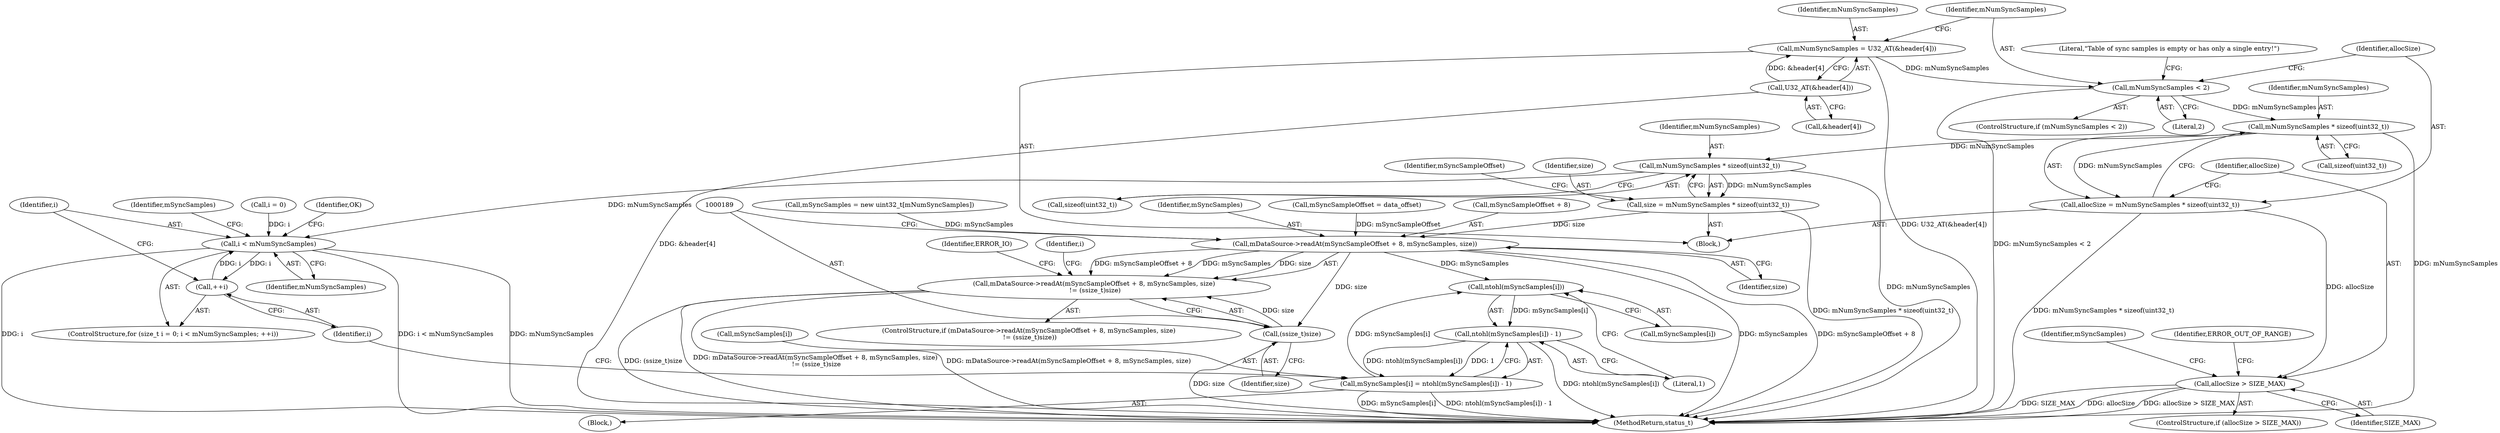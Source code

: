 digraph "1_Android_cf1581c66c2ad8c5b1aaca2e43e350cf5974f46d_0@API" {
"1000158" [label="(Call,mNumSyncSamples * sizeof(uint32_t))"];
"1000149" [label="(Call,mNumSyncSamples < 2)"];
"1000141" [label="(Call,mNumSyncSamples = U32_AT(&header[4]))"];
"1000143" [label="(Call,U32_AT(&header[4]))"];
"1000156" [label="(Call,allocSize = mNumSyncSamples * sizeof(uint32_t))"];
"1000163" [label="(Call,allocSize > SIZE_MAX)"];
"1000176" [label="(Call,mNumSyncSamples * sizeof(uint32_t))"];
"1000174" [label="(Call,size = mNumSyncSamples * sizeof(uint32_t))"];
"1000182" [label="(Call,mDataSource->readAt(mSyncSampleOffset + 8, mSyncSamples, size))"];
"1000181" [label="(Call,mDataSource->readAt(mSyncSampleOffset + 8, mSyncSamples, size)\n != (ssize_t)size)"];
"1000188" [label="(Call,(ssize_t)size)"];
"1000210" [label="(Call,ntohl(mSyncSamples[i]))"];
"1000209" [label="(Call,ntohl(mSyncSamples[i]) - 1)"];
"1000205" [label="(Call,mSyncSamples[i] = ntohl(mSyncSamples[i]) - 1)"];
"1000199" [label="(Call,i < mNumSyncSamples)"];
"1000202" [label="(Call,++i)"];
"1000209" [label="(Call,ntohl(mSyncSamples[i]) - 1)"];
"1000204" [label="(Block,)"];
"1000143" [label="(Call,U32_AT(&header[4]))"];
"1000190" [label="(Identifier,size)"];
"1000177" [label="(Identifier,mNumSyncSamples)"];
"1000194" [label="(ControlStructure,for (size_t i = 0; i < mNumSyncSamples; ++i))"];
"1000156" [label="(Call,allocSize = mNumSyncSamples * sizeof(uint32_t))"];
"1000168" [label="(Identifier,ERROR_OUT_OF_RANGE)"];
"1000150" [label="(Identifier,mNumSyncSamples)"];
"1000141" [label="(Call,mNumSyncSamples = U32_AT(&header[4]))"];
"1000200" [label="(Identifier,i)"];
"1000186" [label="(Identifier,mSyncSamples)"];
"1000184" [label="(Identifier,mSyncSampleOffset)"];
"1000210" [label="(Call,ntohl(mSyncSamples[i]))"];
"1000203" [label="(Identifier,i)"];
"1000115" [label="(Call,mSyncSampleOffset = data_offset)"];
"1000164" [label="(Identifier,allocSize)"];
"1000174" [label="(Call,size = mNumSyncSamples * sizeof(uint32_t))"];
"1000182" [label="(Call,mDataSource->readAt(mSyncSampleOffset + 8, mSyncSamples, size))"];
"1000159" [label="(Identifier,mNumSyncSamples)"];
"1000142" [label="(Identifier,mNumSyncSamples)"];
"1000162" [label="(ControlStructure,if (allocSize > SIZE_MAX))"];
"1000187" [label="(Identifier,size)"];
"1000211" [label="(Call,mSyncSamples[i])"];
"1000217" [label="(MethodReturn,status_t)"];
"1000214" [label="(Literal,1)"];
"1000157" [label="(Identifier,allocSize)"];
"1000183" [label="(Call,mSyncSampleOffset + 8)"];
"1000197" [label="(Identifier,i)"];
"1000178" [label="(Call,sizeof(uint32_t))"];
"1000144" [label="(Call,&header[4])"];
"1000205" [label="(Call,mSyncSamples[i] = ntohl(mSyncSamples[i]) - 1)"];
"1000207" [label="(Identifier,mSyncSamples)"];
"1000201" [label="(Identifier,mNumSyncSamples)"];
"1000199" [label="(Call,i < mNumSyncSamples)"];
"1000176" [label="(Call,mNumSyncSamples * sizeof(uint32_t))"];
"1000170" [label="(Identifier,mSyncSamples)"];
"1000103" [label="(Block,)"];
"1000158" [label="(Call,mNumSyncSamples * sizeof(uint32_t))"];
"1000175" [label="(Identifier,size)"];
"1000206" [label="(Call,mSyncSamples[i])"];
"1000148" [label="(ControlStructure,if (mNumSyncSamples < 2))"];
"1000180" [label="(ControlStructure,if (mDataSource->readAt(mSyncSampleOffset + 8, mSyncSamples, size)\n != (ssize_t)size))"];
"1000149" [label="(Call,mNumSyncSamples < 2)"];
"1000163" [label="(Call,allocSize > SIZE_MAX)"];
"1000196" [label="(Call,i = 0)"];
"1000154" [label="(Literal,\"Table of sync samples is empty or has only a single entry!\")"];
"1000188" [label="(Call,(ssize_t)size)"];
"1000216" [label="(Identifier,OK)"];
"1000160" [label="(Call,sizeof(uint32_t))"];
"1000181" [label="(Call,mDataSource->readAt(mSyncSampleOffset + 8, mSyncSamples, size)\n != (ssize_t)size)"];
"1000193" [label="(Identifier,ERROR_IO)"];
"1000202" [label="(Call,++i)"];
"1000151" [label="(Literal,2)"];
"1000169" [label="(Call,mSyncSamples = new uint32_t[mNumSyncSamples])"];
"1000165" [label="(Identifier,SIZE_MAX)"];
"1000158" -> "1000156"  [label="AST: "];
"1000158" -> "1000160"  [label="CFG: "];
"1000159" -> "1000158"  [label="AST: "];
"1000160" -> "1000158"  [label="AST: "];
"1000156" -> "1000158"  [label="CFG: "];
"1000158" -> "1000217"  [label="DDG: mNumSyncSamples"];
"1000158" -> "1000156"  [label="DDG: mNumSyncSamples"];
"1000149" -> "1000158"  [label="DDG: mNumSyncSamples"];
"1000158" -> "1000176"  [label="DDG: mNumSyncSamples"];
"1000149" -> "1000148"  [label="AST: "];
"1000149" -> "1000151"  [label="CFG: "];
"1000150" -> "1000149"  [label="AST: "];
"1000151" -> "1000149"  [label="AST: "];
"1000154" -> "1000149"  [label="CFG: "];
"1000157" -> "1000149"  [label="CFG: "];
"1000149" -> "1000217"  [label="DDG: mNumSyncSamples < 2"];
"1000141" -> "1000149"  [label="DDG: mNumSyncSamples"];
"1000141" -> "1000103"  [label="AST: "];
"1000141" -> "1000143"  [label="CFG: "];
"1000142" -> "1000141"  [label="AST: "];
"1000143" -> "1000141"  [label="AST: "];
"1000150" -> "1000141"  [label="CFG: "];
"1000141" -> "1000217"  [label="DDG: U32_AT(&header[4])"];
"1000143" -> "1000141"  [label="DDG: &header[4]"];
"1000143" -> "1000144"  [label="CFG: "];
"1000144" -> "1000143"  [label="AST: "];
"1000143" -> "1000217"  [label="DDG: &header[4]"];
"1000156" -> "1000103"  [label="AST: "];
"1000157" -> "1000156"  [label="AST: "];
"1000164" -> "1000156"  [label="CFG: "];
"1000156" -> "1000217"  [label="DDG: mNumSyncSamples * sizeof(uint32_t)"];
"1000156" -> "1000163"  [label="DDG: allocSize"];
"1000163" -> "1000162"  [label="AST: "];
"1000163" -> "1000165"  [label="CFG: "];
"1000164" -> "1000163"  [label="AST: "];
"1000165" -> "1000163"  [label="AST: "];
"1000168" -> "1000163"  [label="CFG: "];
"1000170" -> "1000163"  [label="CFG: "];
"1000163" -> "1000217"  [label="DDG: allocSize"];
"1000163" -> "1000217"  [label="DDG: allocSize > SIZE_MAX"];
"1000163" -> "1000217"  [label="DDG: SIZE_MAX"];
"1000176" -> "1000174"  [label="AST: "];
"1000176" -> "1000178"  [label="CFG: "];
"1000177" -> "1000176"  [label="AST: "];
"1000178" -> "1000176"  [label="AST: "];
"1000174" -> "1000176"  [label="CFG: "];
"1000176" -> "1000217"  [label="DDG: mNumSyncSamples"];
"1000176" -> "1000174"  [label="DDG: mNumSyncSamples"];
"1000176" -> "1000199"  [label="DDG: mNumSyncSamples"];
"1000174" -> "1000103"  [label="AST: "];
"1000175" -> "1000174"  [label="AST: "];
"1000184" -> "1000174"  [label="CFG: "];
"1000174" -> "1000217"  [label="DDG: mNumSyncSamples * sizeof(uint32_t)"];
"1000174" -> "1000182"  [label="DDG: size"];
"1000182" -> "1000181"  [label="AST: "];
"1000182" -> "1000187"  [label="CFG: "];
"1000183" -> "1000182"  [label="AST: "];
"1000186" -> "1000182"  [label="AST: "];
"1000187" -> "1000182"  [label="AST: "];
"1000189" -> "1000182"  [label="CFG: "];
"1000182" -> "1000217"  [label="DDG: mSyncSamples"];
"1000182" -> "1000217"  [label="DDG: mSyncSampleOffset + 8"];
"1000182" -> "1000181"  [label="DDG: mSyncSampleOffset + 8"];
"1000182" -> "1000181"  [label="DDG: mSyncSamples"];
"1000182" -> "1000181"  [label="DDG: size"];
"1000115" -> "1000182"  [label="DDG: mSyncSampleOffset"];
"1000169" -> "1000182"  [label="DDG: mSyncSamples"];
"1000182" -> "1000188"  [label="DDG: size"];
"1000182" -> "1000210"  [label="DDG: mSyncSamples"];
"1000181" -> "1000180"  [label="AST: "];
"1000181" -> "1000188"  [label="CFG: "];
"1000188" -> "1000181"  [label="AST: "];
"1000193" -> "1000181"  [label="CFG: "];
"1000197" -> "1000181"  [label="CFG: "];
"1000181" -> "1000217"  [label="DDG: mDataSource->readAt(mSyncSampleOffset + 8, mSyncSamples, size)\n != (ssize_t)size"];
"1000181" -> "1000217"  [label="DDG: mDataSource->readAt(mSyncSampleOffset + 8, mSyncSamples, size)"];
"1000181" -> "1000217"  [label="DDG: (ssize_t)size"];
"1000188" -> "1000181"  [label="DDG: size"];
"1000188" -> "1000190"  [label="CFG: "];
"1000189" -> "1000188"  [label="AST: "];
"1000190" -> "1000188"  [label="AST: "];
"1000188" -> "1000217"  [label="DDG: size"];
"1000210" -> "1000209"  [label="AST: "];
"1000210" -> "1000211"  [label="CFG: "];
"1000211" -> "1000210"  [label="AST: "];
"1000214" -> "1000210"  [label="CFG: "];
"1000210" -> "1000209"  [label="DDG: mSyncSamples[i]"];
"1000205" -> "1000210"  [label="DDG: mSyncSamples[i]"];
"1000209" -> "1000205"  [label="AST: "];
"1000209" -> "1000214"  [label="CFG: "];
"1000214" -> "1000209"  [label="AST: "];
"1000205" -> "1000209"  [label="CFG: "];
"1000209" -> "1000217"  [label="DDG: ntohl(mSyncSamples[i])"];
"1000209" -> "1000205"  [label="DDG: ntohl(mSyncSamples[i])"];
"1000209" -> "1000205"  [label="DDG: 1"];
"1000205" -> "1000204"  [label="AST: "];
"1000206" -> "1000205"  [label="AST: "];
"1000203" -> "1000205"  [label="CFG: "];
"1000205" -> "1000217"  [label="DDG: ntohl(mSyncSamples[i]) - 1"];
"1000205" -> "1000217"  [label="DDG: mSyncSamples[i]"];
"1000199" -> "1000194"  [label="AST: "];
"1000199" -> "1000201"  [label="CFG: "];
"1000200" -> "1000199"  [label="AST: "];
"1000201" -> "1000199"  [label="AST: "];
"1000207" -> "1000199"  [label="CFG: "];
"1000216" -> "1000199"  [label="CFG: "];
"1000199" -> "1000217"  [label="DDG: mNumSyncSamples"];
"1000199" -> "1000217"  [label="DDG: i"];
"1000199" -> "1000217"  [label="DDG: i < mNumSyncSamples"];
"1000202" -> "1000199"  [label="DDG: i"];
"1000196" -> "1000199"  [label="DDG: i"];
"1000199" -> "1000202"  [label="DDG: i"];
"1000202" -> "1000194"  [label="AST: "];
"1000202" -> "1000203"  [label="CFG: "];
"1000203" -> "1000202"  [label="AST: "];
"1000200" -> "1000202"  [label="CFG: "];
}
